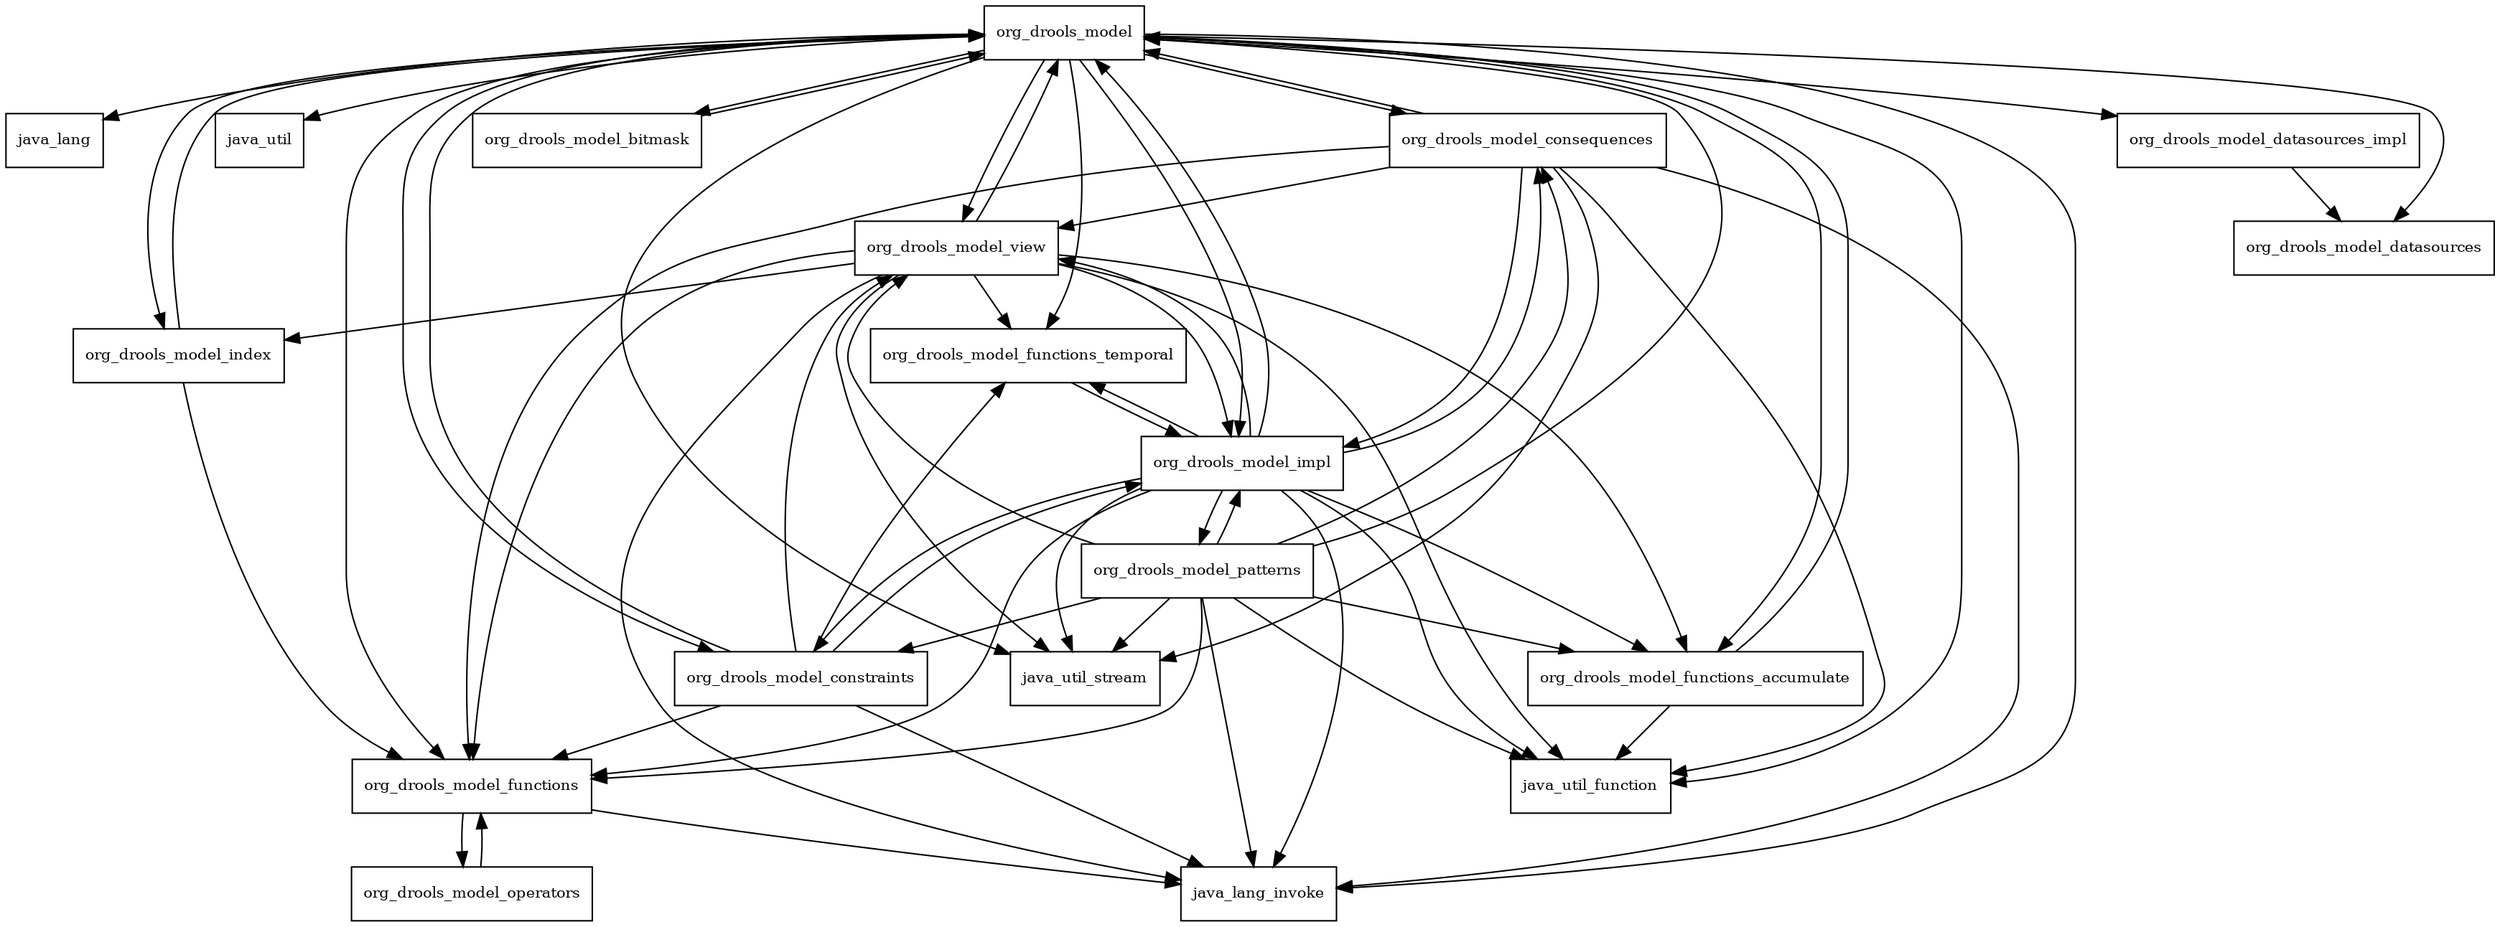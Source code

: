 digraph drools_canonical_model_7_24_0_Final_package_dependencies {
  node [shape = box, fontsize=10.0];
  org_drools_model -> java_lang;
  org_drools_model -> java_lang_invoke;
  org_drools_model -> java_util;
  org_drools_model -> java_util_function;
  org_drools_model -> java_util_stream;
  org_drools_model -> org_drools_model_bitmask;
  org_drools_model -> org_drools_model_consequences;
  org_drools_model -> org_drools_model_constraints;
  org_drools_model -> org_drools_model_datasources;
  org_drools_model -> org_drools_model_datasources_impl;
  org_drools_model -> org_drools_model_functions;
  org_drools_model -> org_drools_model_functions_accumulate;
  org_drools_model -> org_drools_model_functions_temporal;
  org_drools_model -> org_drools_model_impl;
  org_drools_model -> org_drools_model_index;
  org_drools_model -> org_drools_model_view;
  org_drools_model_bitmask -> org_drools_model;
  org_drools_model_consequences -> java_lang_invoke;
  org_drools_model_consequences -> java_util_function;
  org_drools_model_consequences -> java_util_stream;
  org_drools_model_consequences -> org_drools_model;
  org_drools_model_consequences -> org_drools_model_functions;
  org_drools_model_consequences -> org_drools_model_impl;
  org_drools_model_consequences -> org_drools_model_view;
  org_drools_model_constraints -> java_lang_invoke;
  org_drools_model_constraints -> org_drools_model;
  org_drools_model_constraints -> org_drools_model_functions;
  org_drools_model_constraints -> org_drools_model_functions_temporal;
  org_drools_model_constraints -> org_drools_model_impl;
  org_drools_model_constraints -> org_drools_model_view;
  org_drools_model_datasources_impl -> org_drools_model_datasources;
  org_drools_model_functions -> java_lang_invoke;
  org_drools_model_functions -> org_drools_model_operators;
  org_drools_model_functions_accumulate -> java_util_function;
  org_drools_model_functions_accumulate -> org_drools_model;
  org_drools_model_functions_temporal -> org_drools_model_impl;
  org_drools_model_impl -> java_lang_invoke;
  org_drools_model_impl -> java_util_function;
  org_drools_model_impl -> java_util_stream;
  org_drools_model_impl -> org_drools_model;
  org_drools_model_impl -> org_drools_model_consequences;
  org_drools_model_impl -> org_drools_model_constraints;
  org_drools_model_impl -> org_drools_model_functions;
  org_drools_model_impl -> org_drools_model_functions_accumulate;
  org_drools_model_impl -> org_drools_model_functions_temporal;
  org_drools_model_impl -> org_drools_model_patterns;
  org_drools_model_impl -> org_drools_model_view;
  org_drools_model_index -> org_drools_model;
  org_drools_model_index -> org_drools_model_functions;
  org_drools_model_operators -> org_drools_model_functions;
  org_drools_model_patterns -> java_lang_invoke;
  org_drools_model_patterns -> java_util_function;
  org_drools_model_patterns -> java_util_stream;
  org_drools_model_patterns -> org_drools_model;
  org_drools_model_patterns -> org_drools_model_consequences;
  org_drools_model_patterns -> org_drools_model_constraints;
  org_drools_model_patterns -> org_drools_model_functions;
  org_drools_model_patterns -> org_drools_model_functions_accumulate;
  org_drools_model_patterns -> org_drools_model_impl;
  org_drools_model_patterns -> org_drools_model_view;
  org_drools_model_view -> java_lang_invoke;
  org_drools_model_view -> java_util_function;
  org_drools_model_view -> java_util_stream;
  org_drools_model_view -> org_drools_model;
  org_drools_model_view -> org_drools_model_functions;
  org_drools_model_view -> org_drools_model_functions_accumulate;
  org_drools_model_view -> org_drools_model_functions_temporal;
  org_drools_model_view -> org_drools_model_impl;
  org_drools_model_view -> org_drools_model_index;
}
